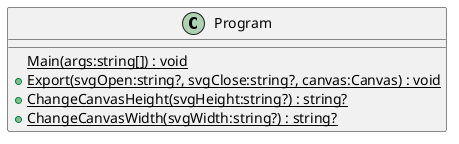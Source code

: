 @startuml
class Program {
    {static} Main(args:string[]) : void
    + {static} Export(svgOpen:string?, svgClose:string?, canvas:Canvas) : void
    + {static} ChangeCanvasHeight(svgHeight:string?) : string?
    + {static} ChangeCanvasWidth(svgWidth:string?) : string?
}
@enduml
